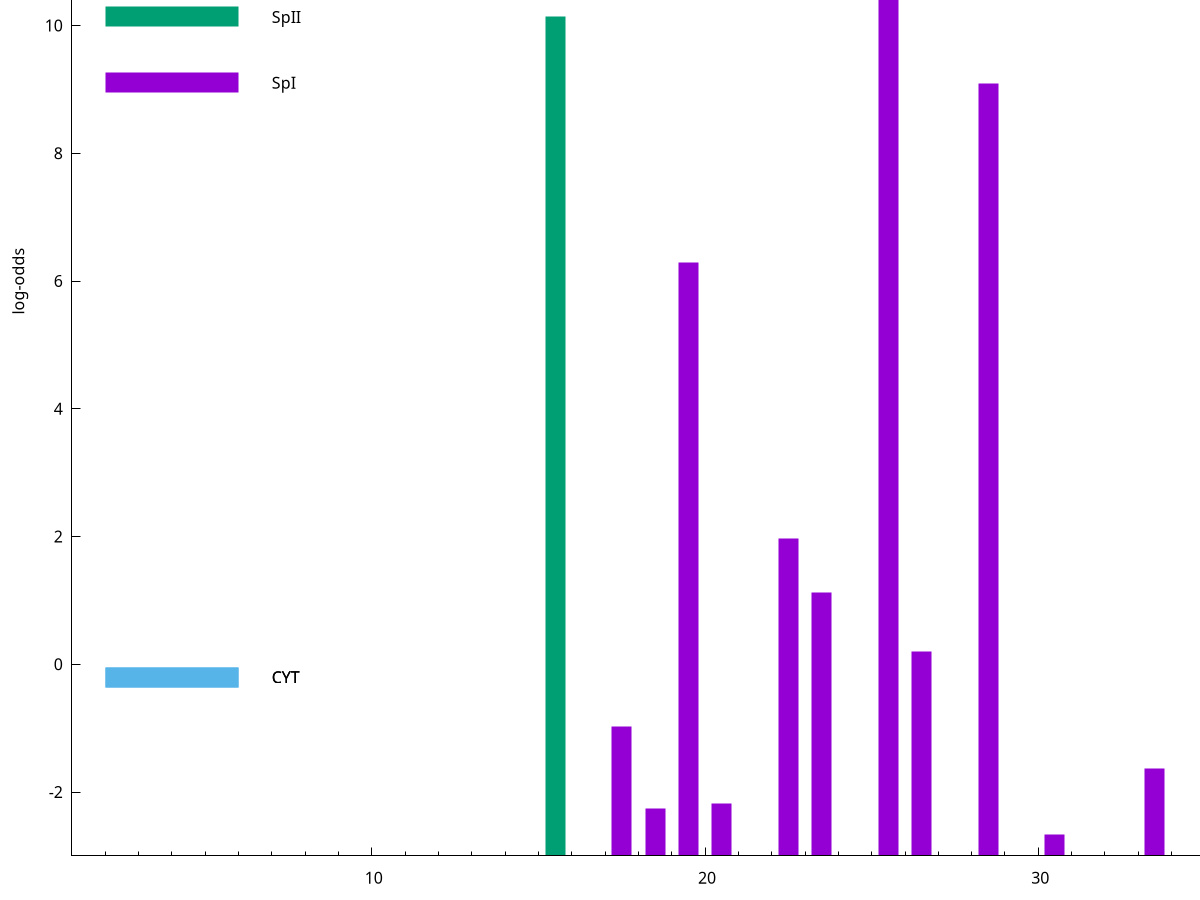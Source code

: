set title "LipoP predictions for SRR3987112.gff"
set size 2., 1.4
set xrange [1:70] 
set mxtics 10
set yrange [-3:15]
set y2range [0:18]
set ylabel "log-odds"
set term postscript eps color solid "Helvetica" 30
set output "SRR3987112.gff5.eps"
set arrow from 2,11.1382 to 6,11.1382 nohead lt 1 lw 20
set label "SpI" at 7,11.1382
set arrow from 2,10.1364 to 6,10.1364 nohead lt 2 lw 20
set label "SpII" at 7,10.1364
set arrow from 2,9.10574 to 6,9.10574 nohead lt 1 lw 20
set label "SpI" at 7,9.10574
set arrow from 2,-0.200913 to 6,-0.200913 nohead lt 3 lw 20
set label "CYT" at 7,-0.200913
set arrow from 2,-0.200913 to 6,-0.200913 nohead lt 3 lw 20
set label "CYT" at 7,-0.200913
set arrow from 2,11.1382 to 6,11.1382 nohead lt 1 lw 20
set label "SpI" at 7,11.1382
# NOTE: The scores below are the log-odds scores with the threshold
# NOTE: subtracted (a hack to make gnuplot make the histogram all
# NOTE: look nice).
plot "-" axes x1y2 title "" with impulses lt 2 lw 20, "-" axes x1y2 title "" with impulses lt 1 lw 20
15.500000 13.136400
e
25.500000 14.082400
28.500000 12.101030
19.500000 9.287830
22.500000 4.975790
23.500000 4.117950
26.500000 3.205762
17.500000 2.034192
33.500000 1.364890
20.500000 0.815180
18.500000 0.745880
30.500000 0.337600
e
exit
